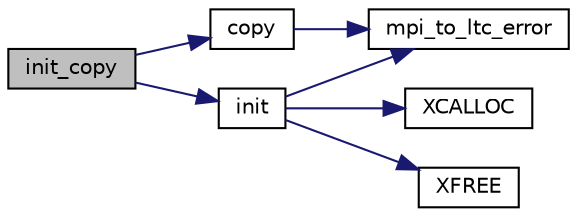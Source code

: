 digraph "init_copy"
{
 // LATEX_PDF_SIZE
  edge [fontname="Helvetica",fontsize="10",labelfontname="Helvetica",labelfontsize="10"];
  node [fontname="Helvetica",fontsize="10",shape=record];
  rankdir="LR";
  Node48 [label="init_copy",height=0.2,width=0.4,color="black", fillcolor="grey75", style="filled", fontcolor="black",tooltip=" "];
  Node48 -> Node49 [color="midnightblue",fontsize="10",style="solid"];
  Node49 [label="copy",height=0.2,width=0.4,color="black", fillcolor="white", style="filled",URL="$ltm__desc_8c.html#ad88f68a4e6f0c7334e93eebf7ddbb2d3",tooltip=" "];
  Node49 -> Node50 [color="midnightblue",fontsize="10",style="solid"];
  Node50 [label="mpi_to_ltc_error",height=0.2,width=0.4,color="black", fillcolor="white", style="filled",URL="$ltm__desc_8c.html#abc21dd3358332c6bcdd2ec873ab5c5a6",tooltip="Convert a MPI error to a LTC error (Possibly the most powerful function ever! Oh wait...."];
  Node48 -> Node51 [color="midnightblue",fontsize="10",style="solid"];
  Node51 [label="init",height=0.2,width=0.4,color="black", fillcolor="white", style="filled",URL="$ltm__desc_8c.html#a4f8948d7c94899bf8ddee4721114d593",tooltip=" "];
  Node51 -> Node50 [color="midnightblue",fontsize="10",style="solid"];
  Node51 -> Node52 [color="midnightblue",fontsize="10",style="solid"];
  Node52 [label="XCALLOC",height=0.2,width=0.4,color="black", fillcolor="white", style="filled",URL="$tomcrypt__cfg_8h.html#a151dda14cd7acae31eaf1102b0cc0685",tooltip=" "];
  Node51 -> Node53 [color="midnightblue",fontsize="10",style="solid"];
  Node53 [label="XFREE",height=0.2,width=0.4,color="black", fillcolor="white", style="filled",URL="$tomcrypt__cfg_8h.html#a260d66fc0690e0502cf3bfe7b5244b75",tooltip=" "];
}

